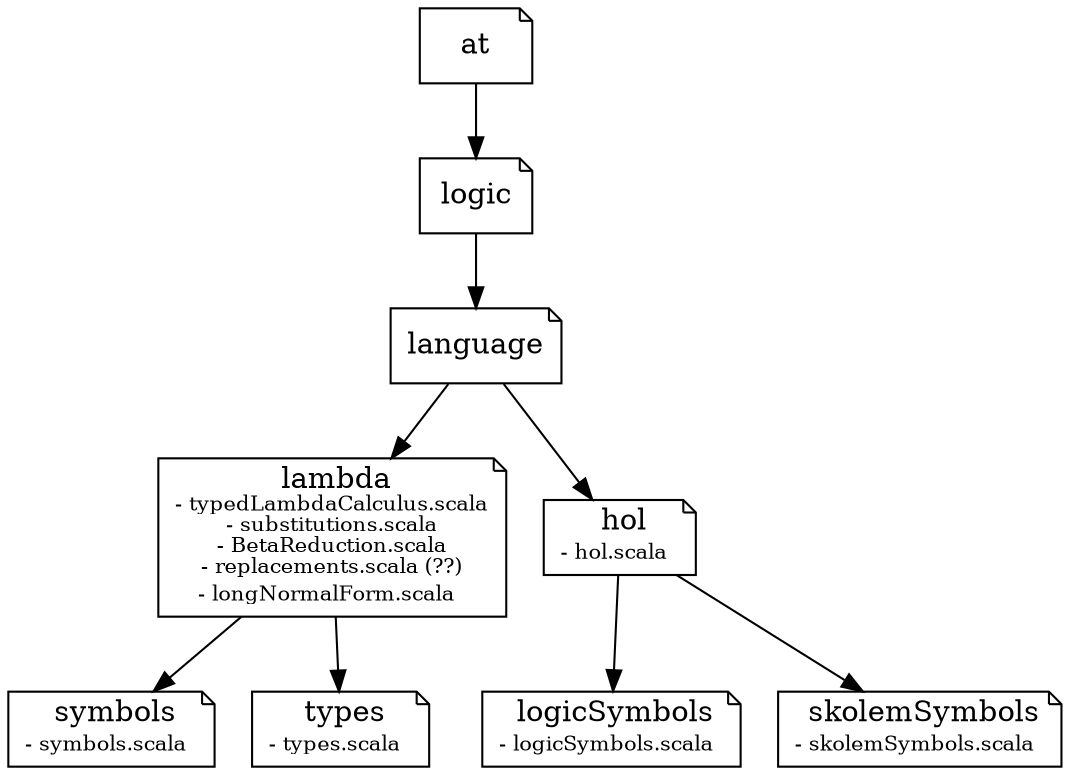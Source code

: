 # Command: dot packages.gv -Tpng > packages.png

digraph G {
  node [shape=note];
  lambda [label=< lambda<br/><font point-size="10pt">- typedLambdaCalculus.scala<br/>- substitutions.scala<br/>- BetaReduction.scala<br/>- replacements.scala (??)<br/>- longNormalForm.scala</font> >]
  symbols [label=< symbols<br/><font point-size="10pt">- symbols.scala</font> >]
  types [label=< types<br/><font point-size="10pt">- types.scala</font> >]
  hol [label=< hol<br/><font point-size="10pt">- hol.scala</font> >]
  logicSymbols [label=< logicSymbols<br/><font point-size="10pt">- logicSymbols.scala</font> >]
  skolemSymbols [label=< skolemSymbols<br/><font point-size="10pt">- skolemSymbols.scala</font> >]
  at -> logic -> language -> lambda -> symbols;
  lambda -> types;
  language -> hol;
  hol -> logicSymbols;
  hol -> skolemSymbols;
}
